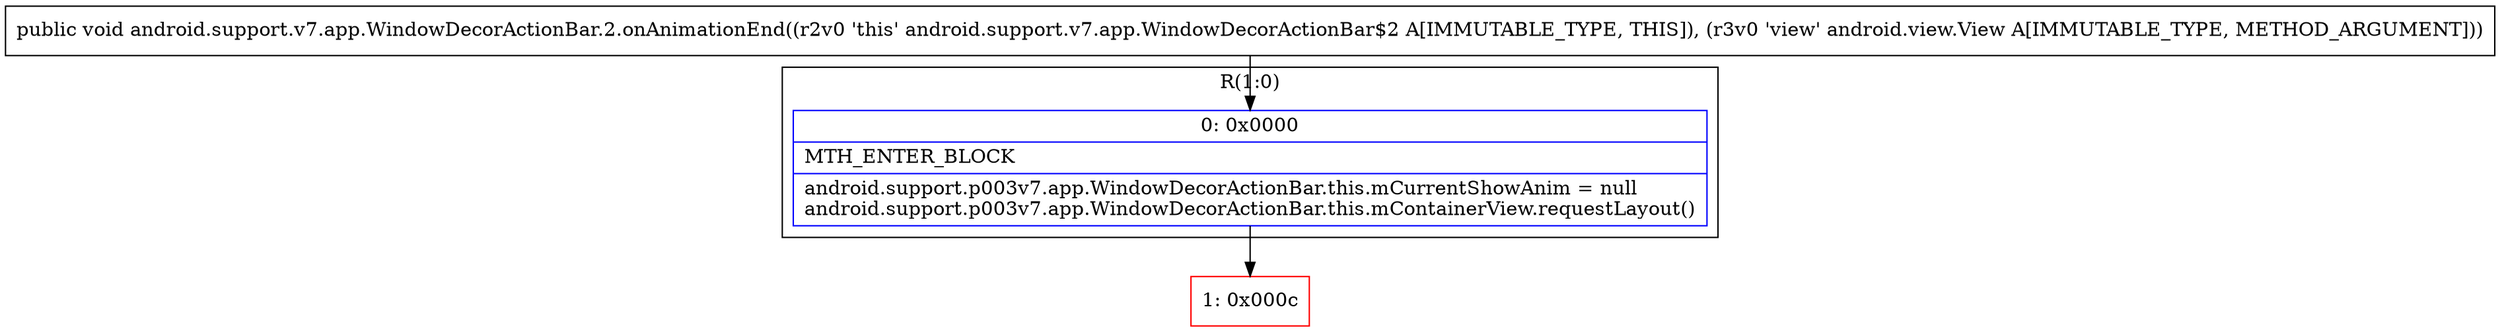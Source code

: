 digraph "CFG forandroid.support.v7.app.WindowDecorActionBar.2.onAnimationEnd(Landroid\/view\/View;)V" {
subgraph cluster_Region_988258891 {
label = "R(1:0)";
node [shape=record,color=blue];
Node_0 [shape=record,label="{0\:\ 0x0000|MTH_ENTER_BLOCK\l|android.support.p003v7.app.WindowDecorActionBar.this.mCurrentShowAnim = null\landroid.support.p003v7.app.WindowDecorActionBar.this.mContainerView.requestLayout()\l}"];
}
Node_1 [shape=record,color=red,label="{1\:\ 0x000c}"];
MethodNode[shape=record,label="{public void android.support.v7.app.WindowDecorActionBar.2.onAnimationEnd((r2v0 'this' android.support.v7.app.WindowDecorActionBar$2 A[IMMUTABLE_TYPE, THIS]), (r3v0 'view' android.view.View A[IMMUTABLE_TYPE, METHOD_ARGUMENT])) }"];
MethodNode -> Node_0;
Node_0 -> Node_1;
}

